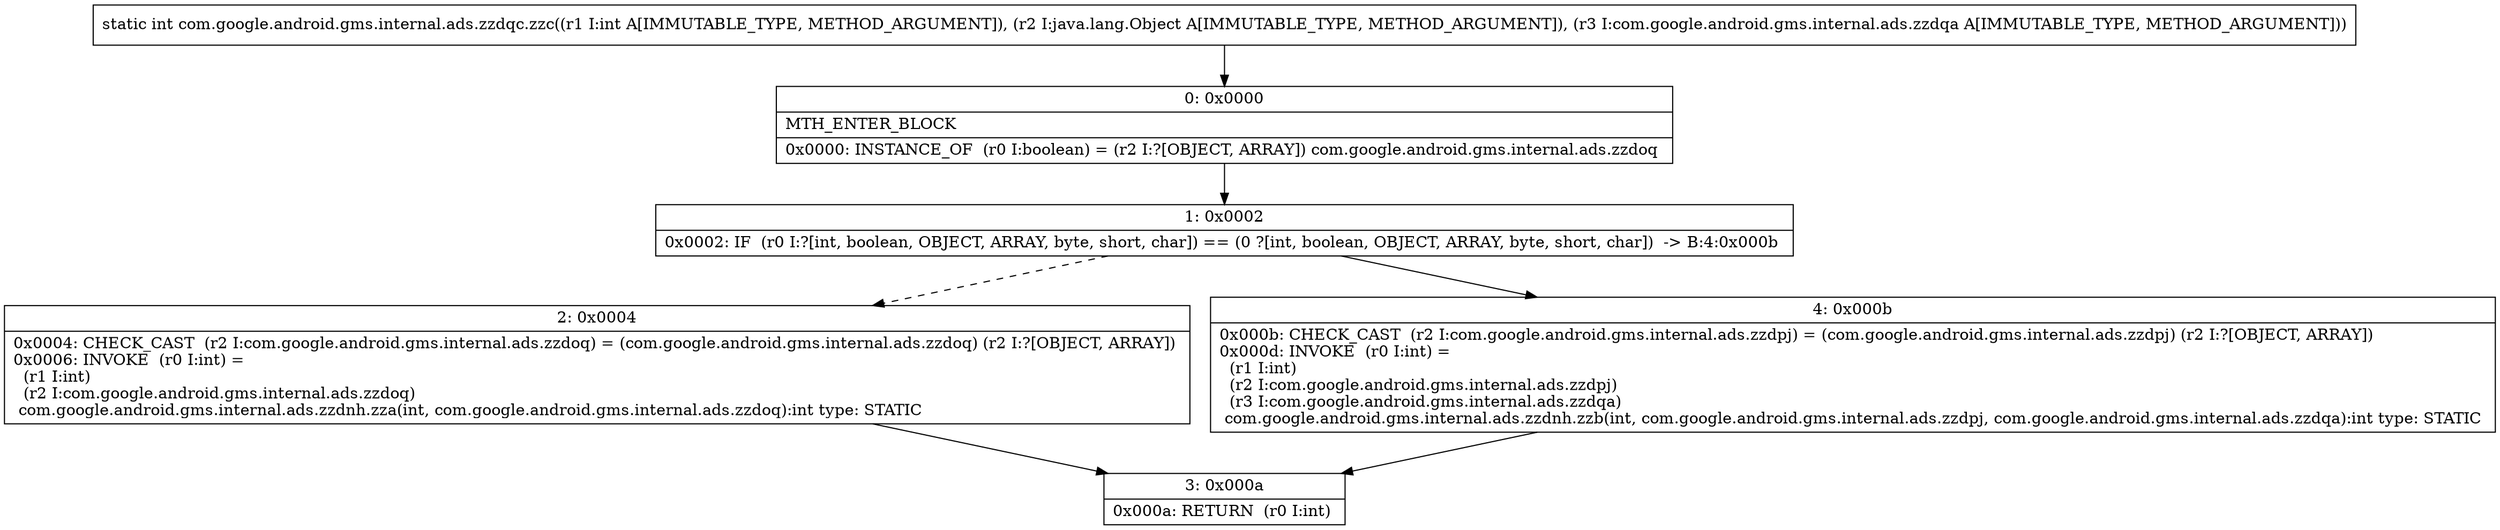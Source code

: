 digraph "CFG forcom.google.android.gms.internal.ads.zzdqc.zzc(ILjava\/lang\/Object;Lcom\/google\/android\/gms\/internal\/ads\/zzdqa;)I" {
Node_0 [shape=record,label="{0\:\ 0x0000|MTH_ENTER_BLOCK\l|0x0000: INSTANCE_OF  (r0 I:boolean) = (r2 I:?[OBJECT, ARRAY]) com.google.android.gms.internal.ads.zzdoq \l}"];
Node_1 [shape=record,label="{1\:\ 0x0002|0x0002: IF  (r0 I:?[int, boolean, OBJECT, ARRAY, byte, short, char]) == (0 ?[int, boolean, OBJECT, ARRAY, byte, short, char])  \-\> B:4:0x000b \l}"];
Node_2 [shape=record,label="{2\:\ 0x0004|0x0004: CHECK_CAST  (r2 I:com.google.android.gms.internal.ads.zzdoq) = (com.google.android.gms.internal.ads.zzdoq) (r2 I:?[OBJECT, ARRAY]) \l0x0006: INVOKE  (r0 I:int) = \l  (r1 I:int)\l  (r2 I:com.google.android.gms.internal.ads.zzdoq)\l com.google.android.gms.internal.ads.zzdnh.zza(int, com.google.android.gms.internal.ads.zzdoq):int type: STATIC \l}"];
Node_3 [shape=record,label="{3\:\ 0x000a|0x000a: RETURN  (r0 I:int) \l}"];
Node_4 [shape=record,label="{4\:\ 0x000b|0x000b: CHECK_CAST  (r2 I:com.google.android.gms.internal.ads.zzdpj) = (com.google.android.gms.internal.ads.zzdpj) (r2 I:?[OBJECT, ARRAY]) \l0x000d: INVOKE  (r0 I:int) = \l  (r1 I:int)\l  (r2 I:com.google.android.gms.internal.ads.zzdpj)\l  (r3 I:com.google.android.gms.internal.ads.zzdqa)\l com.google.android.gms.internal.ads.zzdnh.zzb(int, com.google.android.gms.internal.ads.zzdpj, com.google.android.gms.internal.ads.zzdqa):int type: STATIC \l}"];
MethodNode[shape=record,label="{static int com.google.android.gms.internal.ads.zzdqc.zzc((r1 I:int A[IMMUTABLE_TYPE, METHOD_ARGUMENT]), (r2 I:java.lang.Object A[IMMUTABLE_TYPE, METHOD_ARGUMENT]), (r3 I:com.google.android.gms.internal.ads.zzdqa A[IMMUTABLE_TYPE, METHOD_ARGUMENT])) }"];
MethodNode -> Node_0;
Node_0 -> Node_1;
Node_1 -> Node_2[style=dashed];
Node_1 -> Node_4;
Node_2 -> Node_3;
Node_4 -> Node_3;
}

